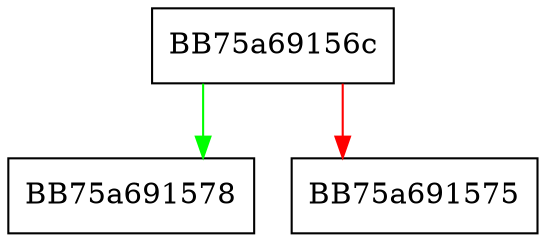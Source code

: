 digraph macho_getattribname {
  node [shape="box"];
  graph [splines=ortho];
  BB75a69156c -> BB75a691578 [color="green"];
  BB75a69156c -> BB75a691575 [color="red"];
}